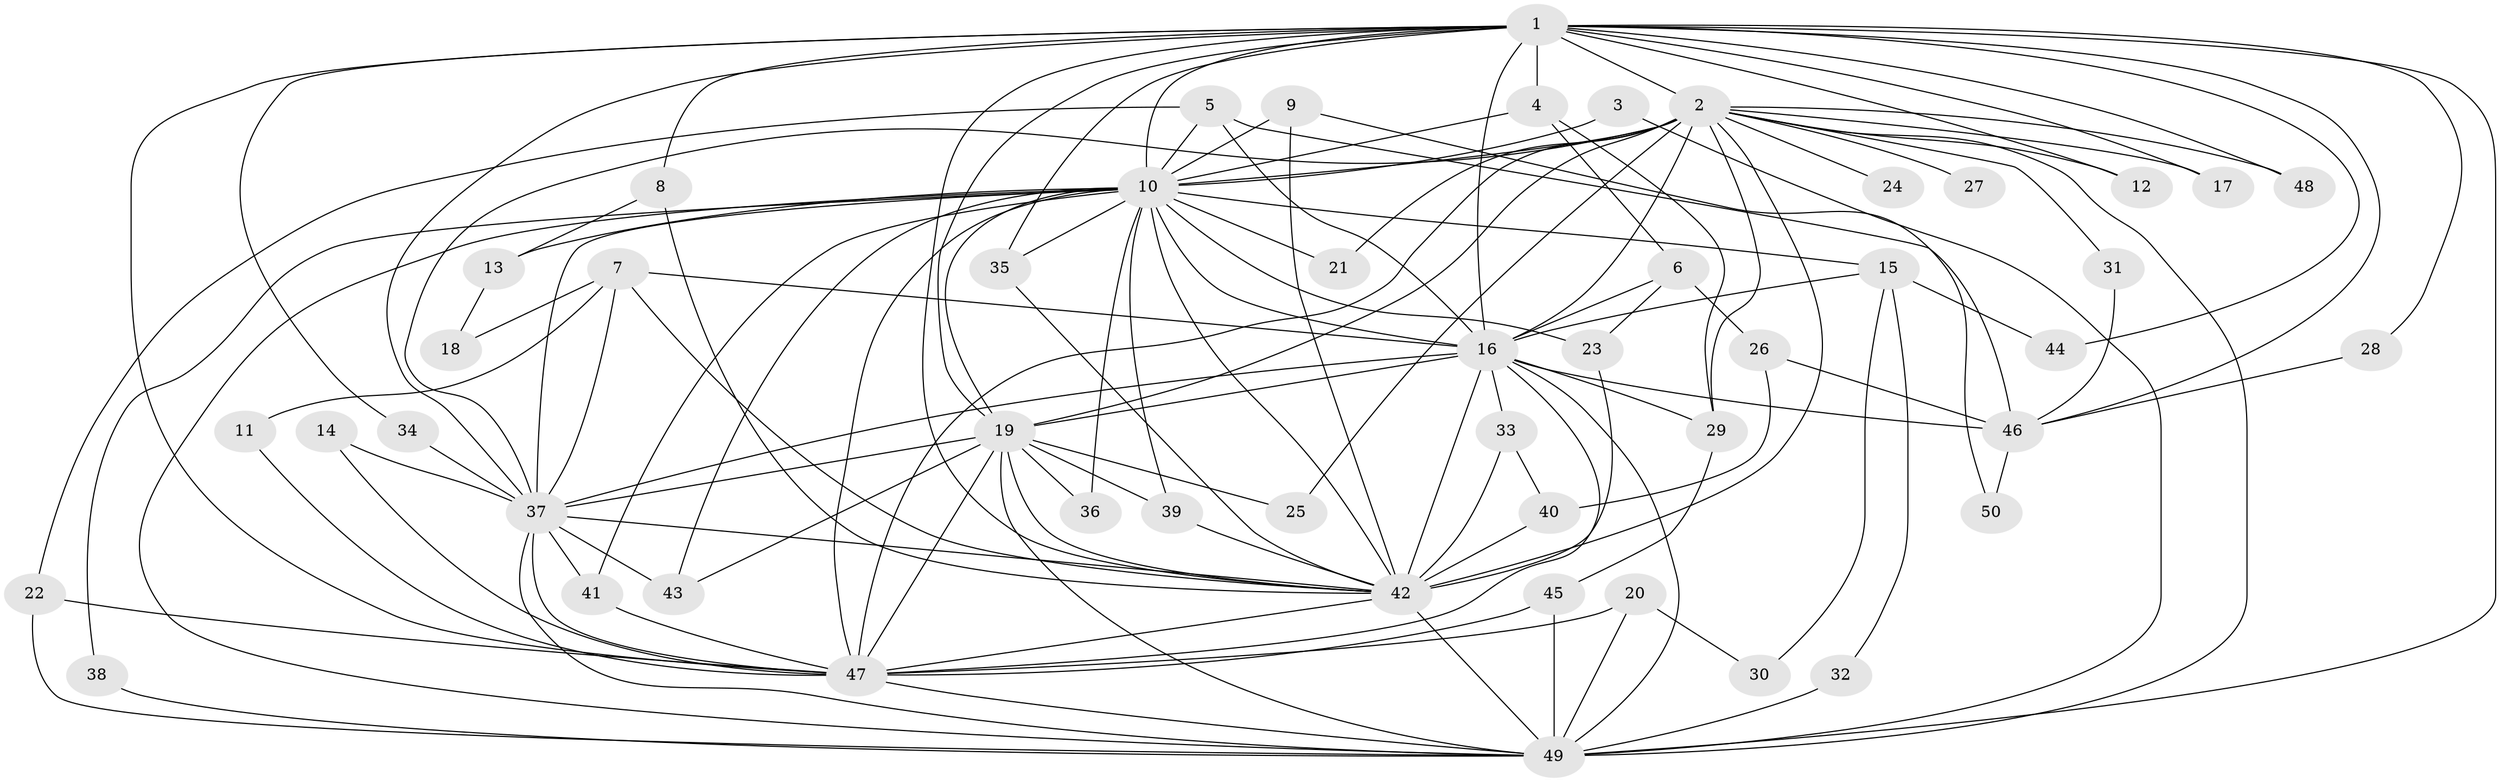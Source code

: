 // original degree distribution, {21: 0.014084507042253521, 16: 0.028169014084507043, 15: 0.014084507042253521, 14: 0.014084507042253521, 24: 0.014084507042253521, 19: 0.028169014084507043, 13: 0.014084507042253521, 20: 0.014084507042253521, 2: 0.5352112676056338, 5: 0.028169014084507043, 4: 0.056338028169014086, 3: 0.22535211267605634, 7: 0.014084507042253521}
// Generated by graph-tools (version 1.1) at 2025/36/03/04/25 23:36:17]
// undirected, 50 vertices, 127 edges
graph export_dot {
  node [color=gray90,style=filled];
  1;
  2;
  3;
  4;
  5;
  6;
  7;
  8;
  9;
  10;
  11;
  12;
  13;
  14;
  15;
  16;
  17;
  18;
  19;
  20;
  21;
  22;
  23;
  24;
  25;
  26;
  27;
  28;
  29;
  30;
  31;
  32;
  33;
  34;
  35;
  36;
  37;
  38;
  39;
  40;
  41;
  42;
  43;
  44;
  45;
  46;
  47;
  48;
  49;
  50;
  1 -- 2 [weight=2.0];
  1 -- 4 [weight=1.0];
  1 -- 8 [weight=1.0];
  1 -- 10 [weight=1.0];
  1 -- 12 [weight=1.0];
  1 -- 16 [weight=1.0];
  1 -- 17 [weight=1.0];
  1 -- 19 [weight=1.0];
  1 -- 28 [weight=1.0];
  1 -- 34 [weight=1.0];
  1 -- 35 [weight=1.0];
  1 -- 37 [weight=1.0];
  1 -- 42 [weight=1.0];
  1 -- 44 [weight=1.0];
  1 -- 46 [weight=1.0];
  1 -- 47 [weight=1.0];
  1 -- 48 [weight=1.0];
  1 -- 49 [weight=1.0];
  2 -- 10 [weight=2.0];
  2 -- 12 [weight=1.0];
  2 -- 16 [weight=2.0];
  2 -- 17 [weight=1.0];
  2 -- 19 [weight=2.0];
  2 -- 21 [weight=1.0];
  2 -- 24 [weight=2.0];
  2 -- 25 [weight=1.0];
  2 -- 27 [weight=2.0];
  2 -- 29 [weight=1.0];
  2 -- 31 [weight=1.0];
  2 -- 37 [weight=2.0];
  2 -- 42 [weight=2.0];
  2 -- 47 [weight=2.0];
  2 -- 48 [weight=1.0];
  2 -- 49 [weight=2.0];
  3 -- 10 [weight=1.0];
  3 -- 49 [weight=1.0];
  4 -- 6 [weight=1.0];
  4 -- 10 [weight=1.0];
  4 -- 29 [weight=1.0];
  5 -- 10 [weight=1.0];
  5 -- 16 [weight=1.0];
  5 -- 22 [weight=1.0];
  5 -- 46 [weight=1.0];
  6 -- 16 [weight=1.0];
  6 -- 23 [weight=1.0];
  6 -- 26 [weight=1.0];
  7 -- 11 [weight=1.0];
  7 -- 16 [weight=1.0];
  7 -- 18 [weight=1.0];
  7 -- 37 [weight=1.0];
  7 -- 42 [weight=1.0];
  8 -- 13 [weight=1.0];
  8 -- 42 [weight=1.0];
  9 -- 10 [weight=1.0];
  9 -- 42 [weight=1.0];
  9 -- 50 [weight=1.0];
  10 -- 13 [weight=1.0];
  10 -- 15 [weight=1.0];
  10 -- 16 [weight=2.0];
  10 -- 19 [weight=1.0];
  10 -- 21 [weight=1.0];
  10 -- 23 [weight=1.0];
  10 -- 35 [weight=1.0];
  10 -- 36 [weight=1.0];
  10 -- 37 [weight=1.0];
  10 -- 38 [weight=1.0];
  10 -- 39 [weight=1.0];
  10 -- 41 [weight=1.0];
  10 -- 42 [weight=1.0];
  10 -- 43 [weight=1.0];
  10 -- 47 [weight=1.0];
  10 -- 49 [weight=1.0];
  11 -- 47 [weight=1.0];
  13 -- 18 [weight=1.0];
  14 -- 37 [weight=1.0];
  14 -- 47 [weight=1.0];
  15 -- 16 [weight=1.0];
  15 -- 30 [weight=1.0];
  15 -- 32 [weight=1.0];
  15 -- 44 [weight=1.0];
  16 -- 19 [weight=2.0];
  16 -- 29 [weight=1.0];
  16 -- 33 [weight=1.0];
  16 -- 37 [weight=1.0];
  16 -- 42 [weight=3.0];
  16 -- 46 [weight=1.0];
  16 -- 47 [weight=1.0];
  16 -- 49 [weight=2.0];
  19 -- 25 [weight=1.0];
  19 -- 36 [weight=1.0];
  19 -- 37 [weight=1.0];
  19 -- 39 [weight=1.0];
  19 -- 42 [weight=1.0];
  19 -- 43 [weight=1.0];
  19 -- 47 [weight=1.0];
  19 -- 49 [weight=1.0];
  20 -- 30 [weight=1.0];
  20 -- 47 [weight=1.0];
  20 -- 49 [weight=1.0];
  22 -- 47 [weight=1.0];
  22 -- 49 [weight=1.0];
  23 -- 42 [weight=1.0];
  26 -- 40 [weight=1.0];
  26 -- 46 [weight=1.0];
  28 -- 46 [weight=1.0];
  29 -- 45 [weight=1.0];
  31 -- 46 [weight=1.0];
  32 -- 49 [weight=2.0];
  33 -- 40 [weight=1.0];
  33 -- 42 [weight=1.0];
  34 -- 37 [weight=1.0];
  35 -- 42 [weight=1.0];
  37 -- 41 [weight=1.0];
  37 -- 42 [weight=1.0];
  37 -- 43 [weight=1.0];
  37 -- 47 [weight=1.0];
  37 -- 49 [weight=2.0];
  38 -- 49 [weight=1.0];
  39 -- 42 [weight=1.0];
  40 -- 42 [weight=1.0];
  41 -- 47 [weight=1.0];
  42 -- 47 [weight=1.0];
  42 -- 49 [weight=1.0];
  45 -- 47 [weight=1.0];
  45 -- 49 [weight=1.0];
  46 -- 50 [weight=1.0];
  47 -- 49 [weight=2.0];
}
